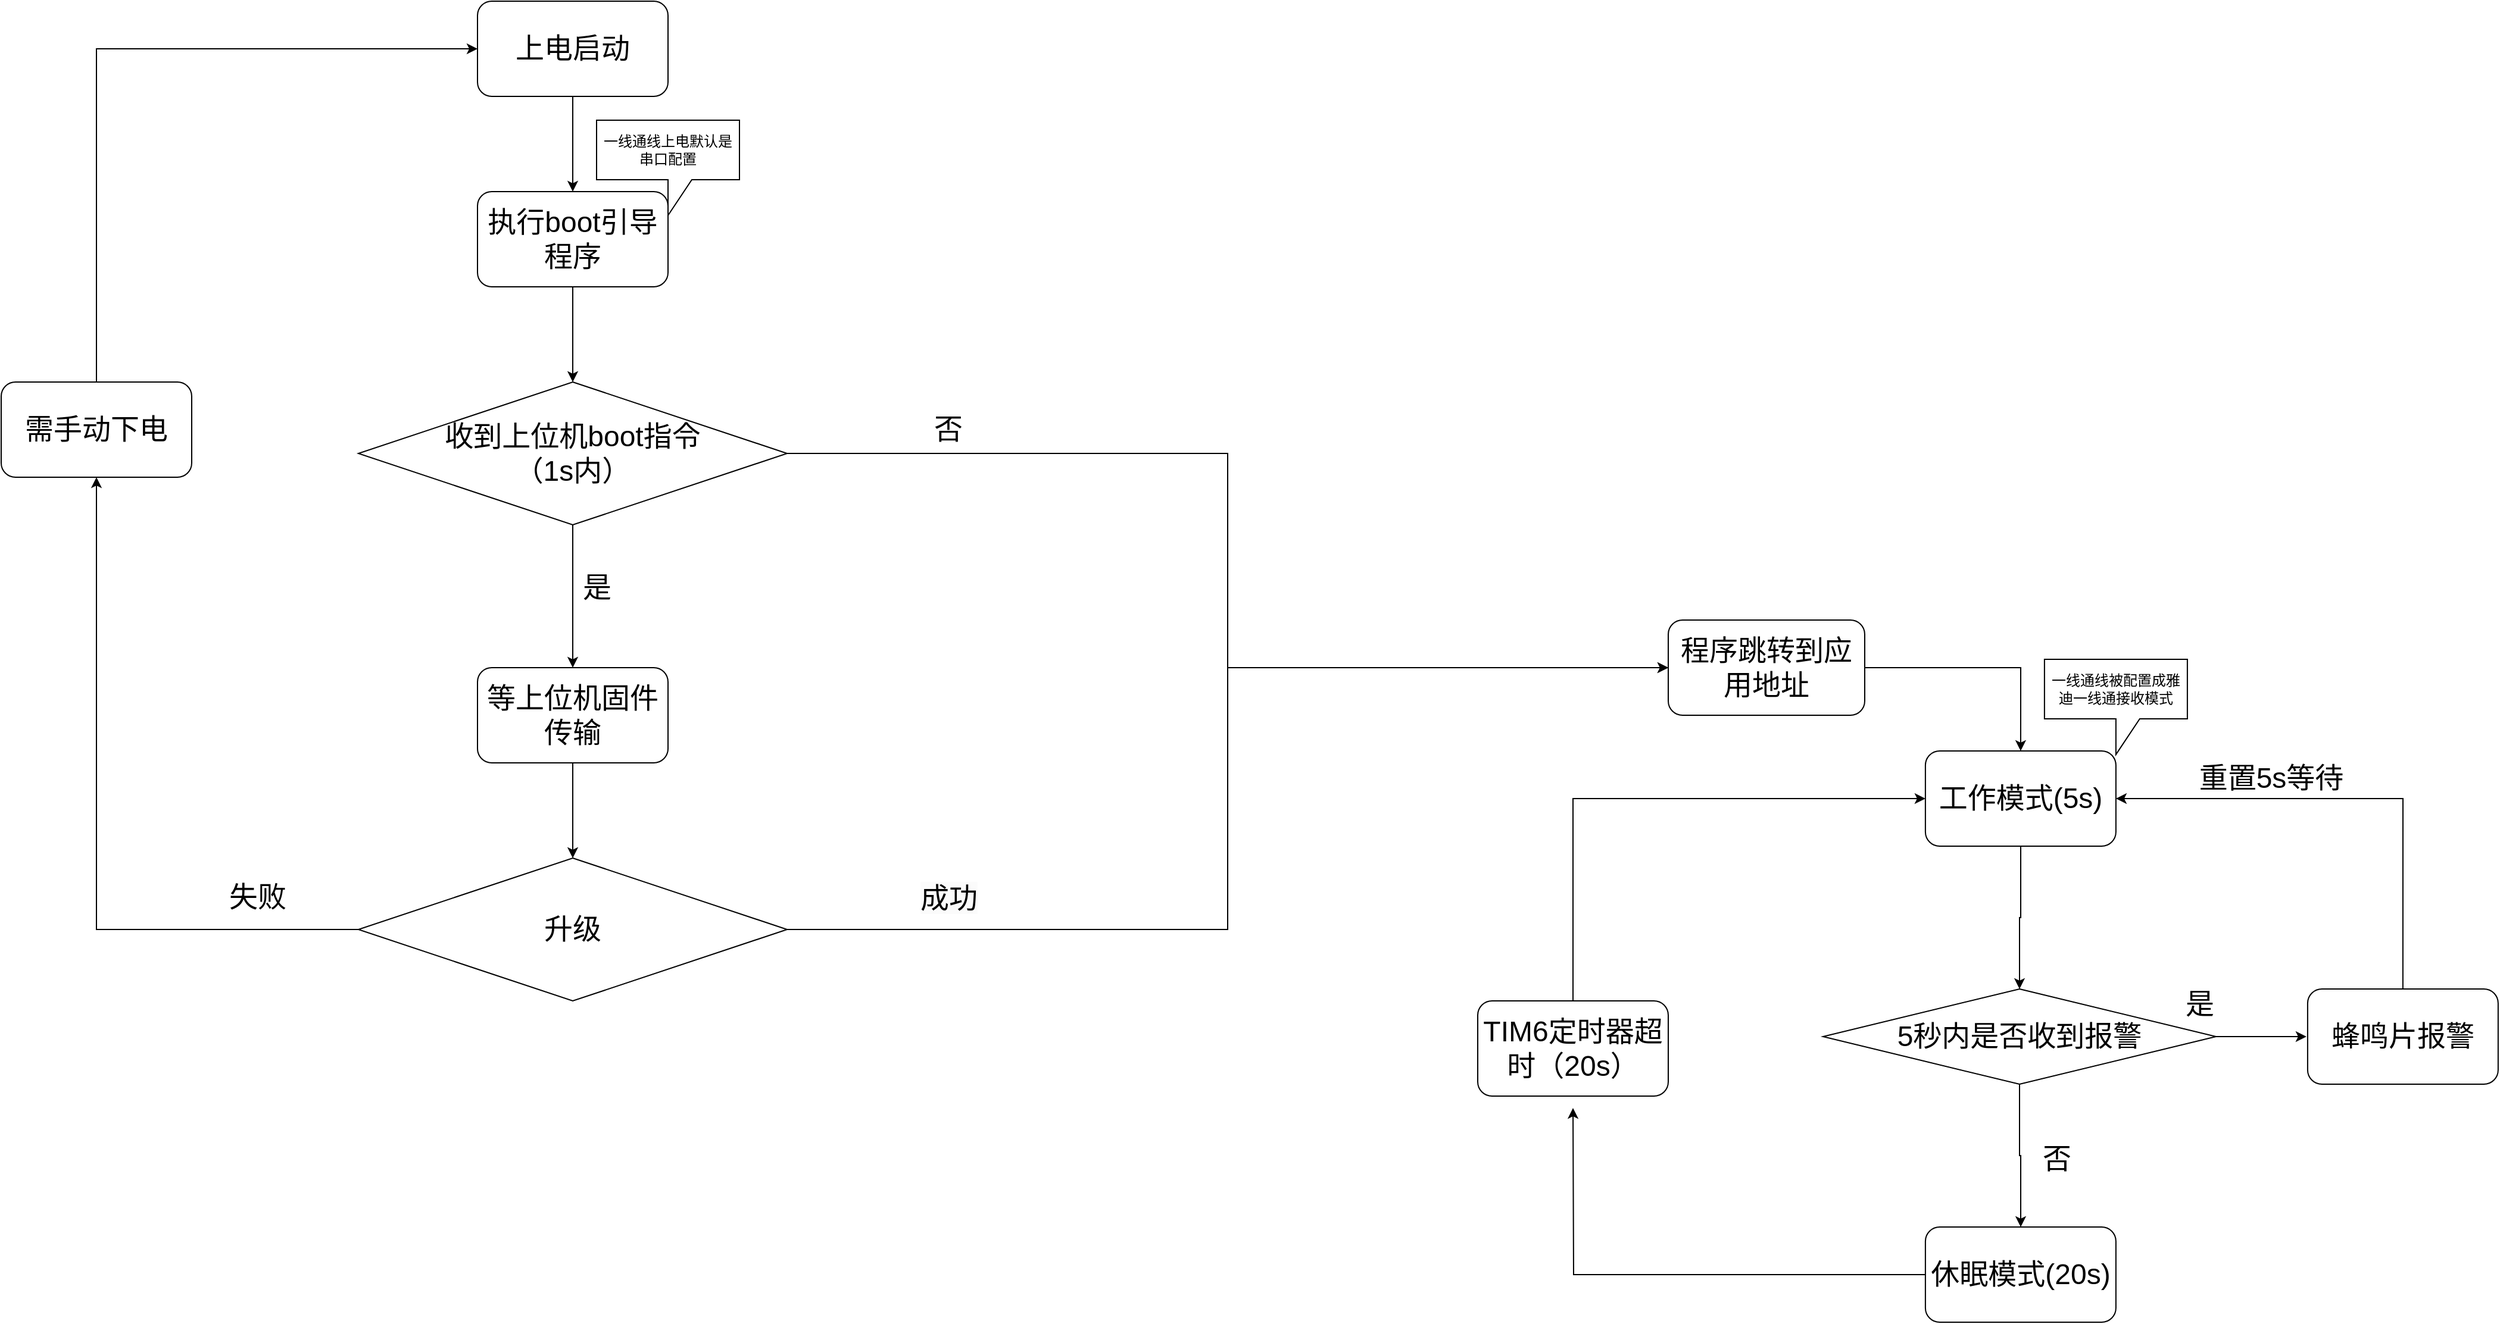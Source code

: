 <mxfile version="23.1.7" type="github">
  <diagram name="第 1 页" id="2HxO7je2tRMQ0RBZFBat">
    <mxGraphModel dx="2533" dy="1431" grid="1" gridSize="10" guides="1" tooltips="1" connect="1" arrows="1" fold="1" page="1" pageScale="1" pageWidth="827" pageHeight="1169" math="0" shadow="0">
      <root>
        <mxCell id="0" />
        <mxCell id="1" parent="0" />
        <mxCell id="_65gUGmYSUx_KgQnUF9C-1" style="edgeStyle=orthogonalEdgeStyle;rounded=0;orthogonalLoop=1;jettySize=auto;html=1;entryX=0.5;entryY=0;entryDx=0;entryDy=0;" edge="1" parent="1" source="LUGfVyTX6iETMPzaW94x-1" target="LUGfVyTX6iETMPzaW94x-7">
          <mxGeometry relative="1" as="geometry" />
        </mxCell>
        <mxCell id="LUGfVyTX6iETMPzaW94x-1" value="&lt;font style=&quot;font-size: 24px;&quot;&gt;上电启动&lt;/font&gt;" style="rounded=1;whiteSpace=wrap;html=1;" parent="1" vertex="1">
          <mxGeometry x="440" y="40" width="160" height="80" as="geometry" />
        </mxCell>
        <mxCell id="PsWsZHHcN24-2R9jMyWs-2" style="edgeStyle=orthogonalEdgeStyle;rounded=0;orthogonalLoop=1;jettySize=auto;html=1;" parent="1" source="LUGfVyTX6iETMPzaW94x-6" target="PsWsZHHcN24-2R9jMyWs-1" edge="1">
          <mxGeometry relative="1" as="geometry" />
        </mxCell>
        <mxCell id="LUGfVyTX6iETMPzaW94x-6" value="&lt;span style=&quot;font-size: 24px;&quot;&gt;工作模式(5s)&lt;/span&gt;" style="rounded=1;whiteSpace=wrap;html=1;" parent="1" vertex="1">
          <mxGeometry x="1655.95" y="670" width="160" height="80" as="geometry" />
        </mxCell>
        <mxCell id="_65gUGmYSUx_KgQnUF9C-2" style="edgeStyle=orthogonalEdgeStyle;rounded=0;orthogonalLoop=1;jettySize=auto;html=1;entryX=0.5;entryY=0;entryDx=0;entryDy=0;" edge="1" parent="1" source="LUGfVyTX6iETMPzaW94x-7" target="qNlfay7nsXPxG3cRkx4I-4">
          <mxGeometry relative="1" as="geometry" />
        </mxCell>
        <mxCell id="LUGfVyTX6iETMPzaW94x-7" value="&lt;font style=&quot;font-size: 24px;&quot;&gt;执行boot引导程序&lt;/font&gt;" style="rounded=1;whiteSpace=wrap;html=1;" parent="1" vertex="1">
          <mxGeometry x="440" y="200" width="160" height="80" as="geometry" />
        </mxCell>
        <mxCell id="_65gUGmYSUx_KgQnUF9C-21" style="edgeStyle=orthogonalEdgeStyle;rounded=0;orthogonalLoop=1;jettySize=auto;html=1;entryX=0;entryY=0.5;entryDx=0;entryDy=0;" edge="1" parent="1" source="LUGfVyTX6iETMPzaW94x-20" target="LUGfVyTX6iETMPzaW94x-6">
          <mxGeometry relative="1" as="geometry">
            <Array as="points">
              <mxPoint x="1360" y="710" />
            </Array>
          </mxGeometry>
        </mxCell>
        <mxCell id="LUGfVyTX6iETMPzaW94x-20" value="&lt;span style=&quot;font-size: 24px;&quot;&gt;TIM6定时器超时（20s）&lt;/span&gt;" style="rounded=1;whiteSpace=wrap;html=1;" parent="1" vertex="1">
          <mxGeometry x="1280" y="880" width="160" height="80" as="geometry" />
        </mxCell>
        <mxCell id="_65gUGmYSUx_KgQnUF9C-20" style="edgeStyle=orthogonalEdgeStyle;rounded=0;orthogonalLoop=1;jettySize=auto;html=1;" edge="1" parent="1" source="LUGfVyTX6iETMPzaW94x-22">
          <mxGeometry relative="1" as="geometry">
            <mxPoint x="1360" y="970" as="targetPoint" />
          </mxGeometry>
        </mxCell>
        <mxCell id="LUGfVyTX6iETMPzaW94x-22" value="&lt;span style=&quot;font-size: 24px;&quot;&gt;休眠模式(20s)&lt;/span&gt;" style="rounded=1;whiteSpace=wrap;html=1;" parent="1" vertex="1">
          <mxGeometry x="1655.95" y="1070" width="160" height="80" as="geometry" />
        </mxCell>
        <mxCell id="PsWsZHHcN24-2R9jMyWs-3" style="edgeStyle=orthogonalEdgeStyle;rounded=0;orthogonalLoop=1;jettySize=auto;html=1;" parent="1" source="PsWsZHHcN24-2R9jMyWs-1" target="LUGfVyTX6iETMPzaW94x-22" edge="1">
          <mxGeometry relative="1" as="geometry" />
        </mxCell>
        <mxCell id="PsWsZHHcN24-2R9jMyWs-6" style="edgeStyle=orthogonalEdgeStyle;rounded=0;orthogonalLoop=1;jettySize=auto;html=1;" parent="1" source="PsWsZHHcN24-2R9jMyWs-1" edge="1">
          <mxGeometry relative="1" as="geometry">
            <mxPoint x="1975.95" y="910" as="targetPoint" />
          </mxGeometry>
        </mxCell>
        <mxCell id="PsWsZHHcN24-2R9jMyWs-1" value="&lt;font style=&quot;font-size: 24px;&quot;&gt;5秒内是否收到报警&lt;/font&gt;" style="rhombus;whiteSpace=wrap;html=1;" parent="1" vertex="1">
          <mxGeometry x="1570" y="870" width="330" height="80" as="geometry" />
        </mxCell>
        <mxCell id="PsWsZHHcN24-2R9jMyWs-4" value="&lt;font style=&quot;font-size: 24px;&quot;&gt;否&lt;/font&gt;" style="text;html=1;align=center;verticalAlign=middle;resizable=0;points=[];autosize=1;strokeColor=none;fillColor=none;" parent="1" vertex="1">
          <mxGeometry x="1740.95" y="993" width="50" height="40" as="geometry" />
        </mxCell>
        <mxCell id="PsWsZHHcN24-2R9jMyWs-8" style="edgeStyle=orthogonalEdgeStyle;rounded=0;orthogonalLoop=1;jettySize=auto;html=1;exitX=0.5;exitY=0;exitDx=0;exitDy=0;entryX=1;entryY=0.5;entryDx=0;entryDy=0;" parent="1" source="PsWsZHHcN24-2R9jMyWs-5" target="LUGfVyTX6iETMPzaW94x-6" edge="1">
          <mxGeometry relative="1" as="geometry" />
        </mxCell>
        <mxCell id="PsWsZHHcN24-2R9jMyWs-5" value="&lt;span style=&quot;font-size: 24px;&quot;&gt;蜂鸣片报警&lt;/span&gt;" style="rounded=1;whiteSpace=wrap;html=1;" parent="1" vertex="1">
          <mxGeometry x="1976.95" y="870" width="160" height="80" as="geometry" />
        </mxCell>
        <mxCell id="PsWsZHHcN24-2R9jMyWs-9" value="&lt;font style=&quot;font-size: 24px;&quot;&gt;重置5s等待&lt;/font&gt;" style="text;html=1;align=center;verticalAlign=middle;resizable=0;points=[];autosize=1;strokeColor=none;fillColor=none;" parent="1" vertex="1">
          <mxGeometry x="1875.95" y="673" width="140" height="40" as="geometry" />
        </mxCell>
        <mxCell id="PsWsZHHcN24-2R9jMyWs-10" value="&lt;font style=&quot;font-size: 24px;&quot;&gt;是&lt;/font&gt;" style="text;html=1;align=center;verticalAlign=middle;resizable=0;points=[];autosize=1;strokeColor=none;fillColor=none;" parent="1" vertex="1">
          <mxGeometry x="1860.95" y="863" width="50" height="40" as="geometry" />
        </mxCell>
        <mxCell id="qNlfay7nsXPxG3cRkx4I-2" value="一线通线上电默认是串口配置" style="shape=callout;whiteSpace=wrap;html=1;perimeter=calloutPerimeter;" parent="1" vertex="1">
          <mxGeometry x="540" y="140" width="120" height="80" as="geometry" />
        </mxCell>
        <mxCell id="qNlfay7nsXPxG3cRkx4I-10" style="edgeStyle=orthogonalEdgeStyle;rounded=0;orthogonalLoop=1;jettySize=auto;html=1;" parent="1" source="qNlfay7nsXPxG3cRkx4I-4" edge="1">
          <mxGeometry relative="1" as="geometry">
            <mxPoint x="520" y="600" as="targetPoint" />
          </mxGeometry>
        </mxCell>
        <mxCell id="_65gUGmYSUx_KgQnUF9C-23" style="edgeStyle=orthogonalEdgeStyle;rounded=0;orthogonalLoop=1;jettySize=auto;html=1;exitX=1;exitY=0.5;exitDx=0;exitDy=0;entryX=0;entryY=0.5;entryDx=0;entryDy=0;" edge="1" parent="1" source="qNlfay7nsXPxG3cRkx4I-4" target="qNlfay7nsXPxG3cRkx4I-15">
          <mxGeometry relative="1" as="geometry" />
        </mxCell>
        <mxCell id="qNlfay7nsXPxG3cRkx4I-4" value="&lt;span style=&quot;font-size: 24px;&quot;&gt;收到上位机boot指令&lt;br&gt;（1s内）&lt;br&gt;&lt;/span&gt;" style="rhombus;whiteSpace=wrap;html=1;" parent="1" vertex="1">
          <mxGeometry x="340" y="360" width="360" height="120" as="geometry" />
        </mxCell>
        <mxCell id="_65gUGmYSUx_KgQnUF9C-6" style="edgeStyle=orthogonalEdgeStyle;rounded=0;orthogonalLoop=1;jettySize=auto;html=1;entryX=0.5;entryY=0;entryDx=0;entryDy=0;" edge="1" parent="1" source="qNlfay7nsXPxG3cRkx4I-11">
          <mxGeometry relative="1" as="geometry">
            <mxPoint x="520" y="760" as="targetPoint" />
          </mxGeometry>
        </mxCell>
        <mxCell id="qNlfay7nsXPxG3cRkx4I-11" value="&lt;font style=&quot;font-size: 24px;&quot;&gt;等上位机固件传输&lt;/font&gt;" style="rounded=1;whiteSpace=wrap;html=1;" parent="1" vertex="1">
          <mxGeometry x="440" y="600" width="160" height="80" as="geometry" />
        </mxCell>
        <mxCell id="qNlfay7nsXPxG3cRkx4I-12" value="&lt;font style=&quot;font-size: 24px;&quot;&gt;是&lt;/font&gt;" style="text;html=1;align=center;verticalAlign=middle;resizable=0;points=[];autosize=1;strokeColor=none;fillColor=none;" parent="1" vertex="1">
          <mxGeometry x="515" y="513" width="50" height="40" as="geometry" />
        </mxCell>
        <mxCell id="qNlfay7nsXPxG3cRkx4I-17" style="edgeStyle=orthogonalEdgeStyle;rounded=0;orthogonalLoop=1;jettySize=auto;html=1;entryX=0.5;entryY=0;entryDx=0;entryDy=0;" parent="1" source="qNlfay7nsXPxG3cRkx4I-15" target="LUGfVyTX6iETMPzaW94x-6" edge="1">
          <mxGeometry relative="1" as="geometry" />
        </mxCell>
        <mxCell id="qNlfay7nsXPxG3cRkx4I-15" value="&lt;font style=&quot;font-size: 24px;&quot;&gt;程序跳转到应用地址&lt;/font&gt;" style="rounded=1;whiteSpace=wrap;html=1;" parent="1" vertex="1">
          <mxGeometry x="1440" y="560" width="165" height="80" as="geometry" />
        </mxCell>
        <mxCell id="qNlfay7nsXPxG3cRkx4I-16" value="&lt;font style=&quot;font-size: 24px;&quot;&gt;否&lt;/font&gt;" style="text;html=1;align=center;verticalAlign=middle;resizable=0;points=[];autosize=1;strokeColor=none;fillColor=none;" parent="1" vertex="1">
          <mxGeometry x="810" y="380" width="50" height="40" as="geometry" />
        </mxCell>
        <mxCell id="qNlfay7nsXPxG3cRkx4I-19" value="一线通线被配置成雅迪一线通接收模式" style="shape=callout;whiteSpace=wrap;html=1;perimeter=calloutPerimeter;" parent="1" vertex="1">
          <mxGeometry x="1755.95" y="593" width="120" height="80" as="geometry" />
        </mxCell>
        <mxCell id="_65gUGmYSUx_KgQnUF9C-14" style="edgeStyle=orthogonalEdgeStyle;rounded=0;orthogonalLoop=1;jettySize=auto;html=1;entryX=0.5;entryY=1;entryDx=0;entryDy=0;" edge="1" parent="1" source="_65gUGmYSUx_KgQnUF9C-11" target="_65gUGmYSUx_KgQnUF9C-13">
          <mxGeometry relative="1" as="geometry" />
        </mxCell>
        <mxCell id="_65gUGmYSUx_KgQnUF9C-18" style="edgeStyle=orthogonalEdgeStyle;rounded=0;orthogonalLoop=1;jettySize=auto;html=1;" edge="1" parent="1" source="_65gUGmYSUx_KgQnUF9C-11">
          <mxGeometry relative="1" as="geometry">
            <mxPoint x="1440" y="600" as="targetPoint" />
            <Array as="points">
              <mxPoint x="1070" y="820" />
              <mxPoint x="1070" y="600" />
            </Array>
          </mxGeometry>
        </mxCell>
        <mxCell id="_65gUGmYSUx_KgQnUF9C-11" value="&lt;span style=&quot;font-size: 24px;&quot;&gt;升级&lt;br&gt;&lt;/span&gt;" style="rhombus;whiteSpace=wrap;html=1;" vertex="1" parent="1">
          <mxGeometry x="340" y="760" width="360" height="120" as="geometry" />
        </mxCell>
        <mxCell id="_65gUGmYSUx_KgQnUF9C-15" style="edgeStyle=orthogonalEdgeStyle;rounded=0;orthogonalLoop=1;jettySize=auto;html=1;entryX=0;entryY=0.5;entryDx=0;entryDy=0;" edge="1" parent="1" source="_65gUGmYSUx_KgQnUF9C-13" target="LUGfVyTX6iETMPzaW94x-1">
          <mxGeometry relative="1" as="geometry">
            <Array as="points">
              <mxPoint x="120" y="80" />
            </Array>
          </mxGeometry>
        </mxCell>
        <mxCell id="_65gUGmYSUx_KgQnUF9C-13" value="&lt;span style=&quot;font-size: 24px;&quot;&gt;需手动下电&lt;/span&gt;" style="rounded=1;whiteSpace=wrap;html=1;" vertex="1" parent="1">
          <mxGeometry x="40" y="360" width="160" height="80" as="geometry" />
        </mxCell>
        <mxCell id="_65gUGmYSUx_KgQnUF9C-16" value="&lt;font style=&quot;font-size: 24px;&quot;&gt;失败&lt;/font&gt;" style="text;html=1;align=center;verticalAlign=middle;resizable=0;points=[];autosize=1;strokeColor=none;fillColor=none;" vertex="1" parent="1">
          <mxGeometry x="220" y="773" width="70" height="40" as="geometry" />
        </mxCell>
        <mxCell id="_65gUGmYSUx_KgQnUF9C-19" value="&lt;span style=&quot;color: rgb(0, 0, 0); font-family: Helvetica; font-size: 24px; font-style: normal; font-variant-ligatures: normal; font-variant-caps: normal; font-weight: 400; letter-spacing: normal; orphans: 2; text-align: center; text-indent: 0px; text-transform: none; widows: 2; word-spacing: 0px; -webkit-text-stroke-width: 0px; background-color: rgb(251, 251, 251); text-decoration-thickness: initial; text-decoration-style: initial; text-decoration-color: initial; float: none; display: inline !important;&quot;&gt;成功&lt;/span&gt;" style="text;whiteSpace=wrap;html=1;" vertex="1" parent="1">
          <mxGeometry x="810" y="773" width="80" height="50" as="geometry" />
        </mxCell>
      </root>
    </mxGraphModel>
  </diagram>
</mxfile>
